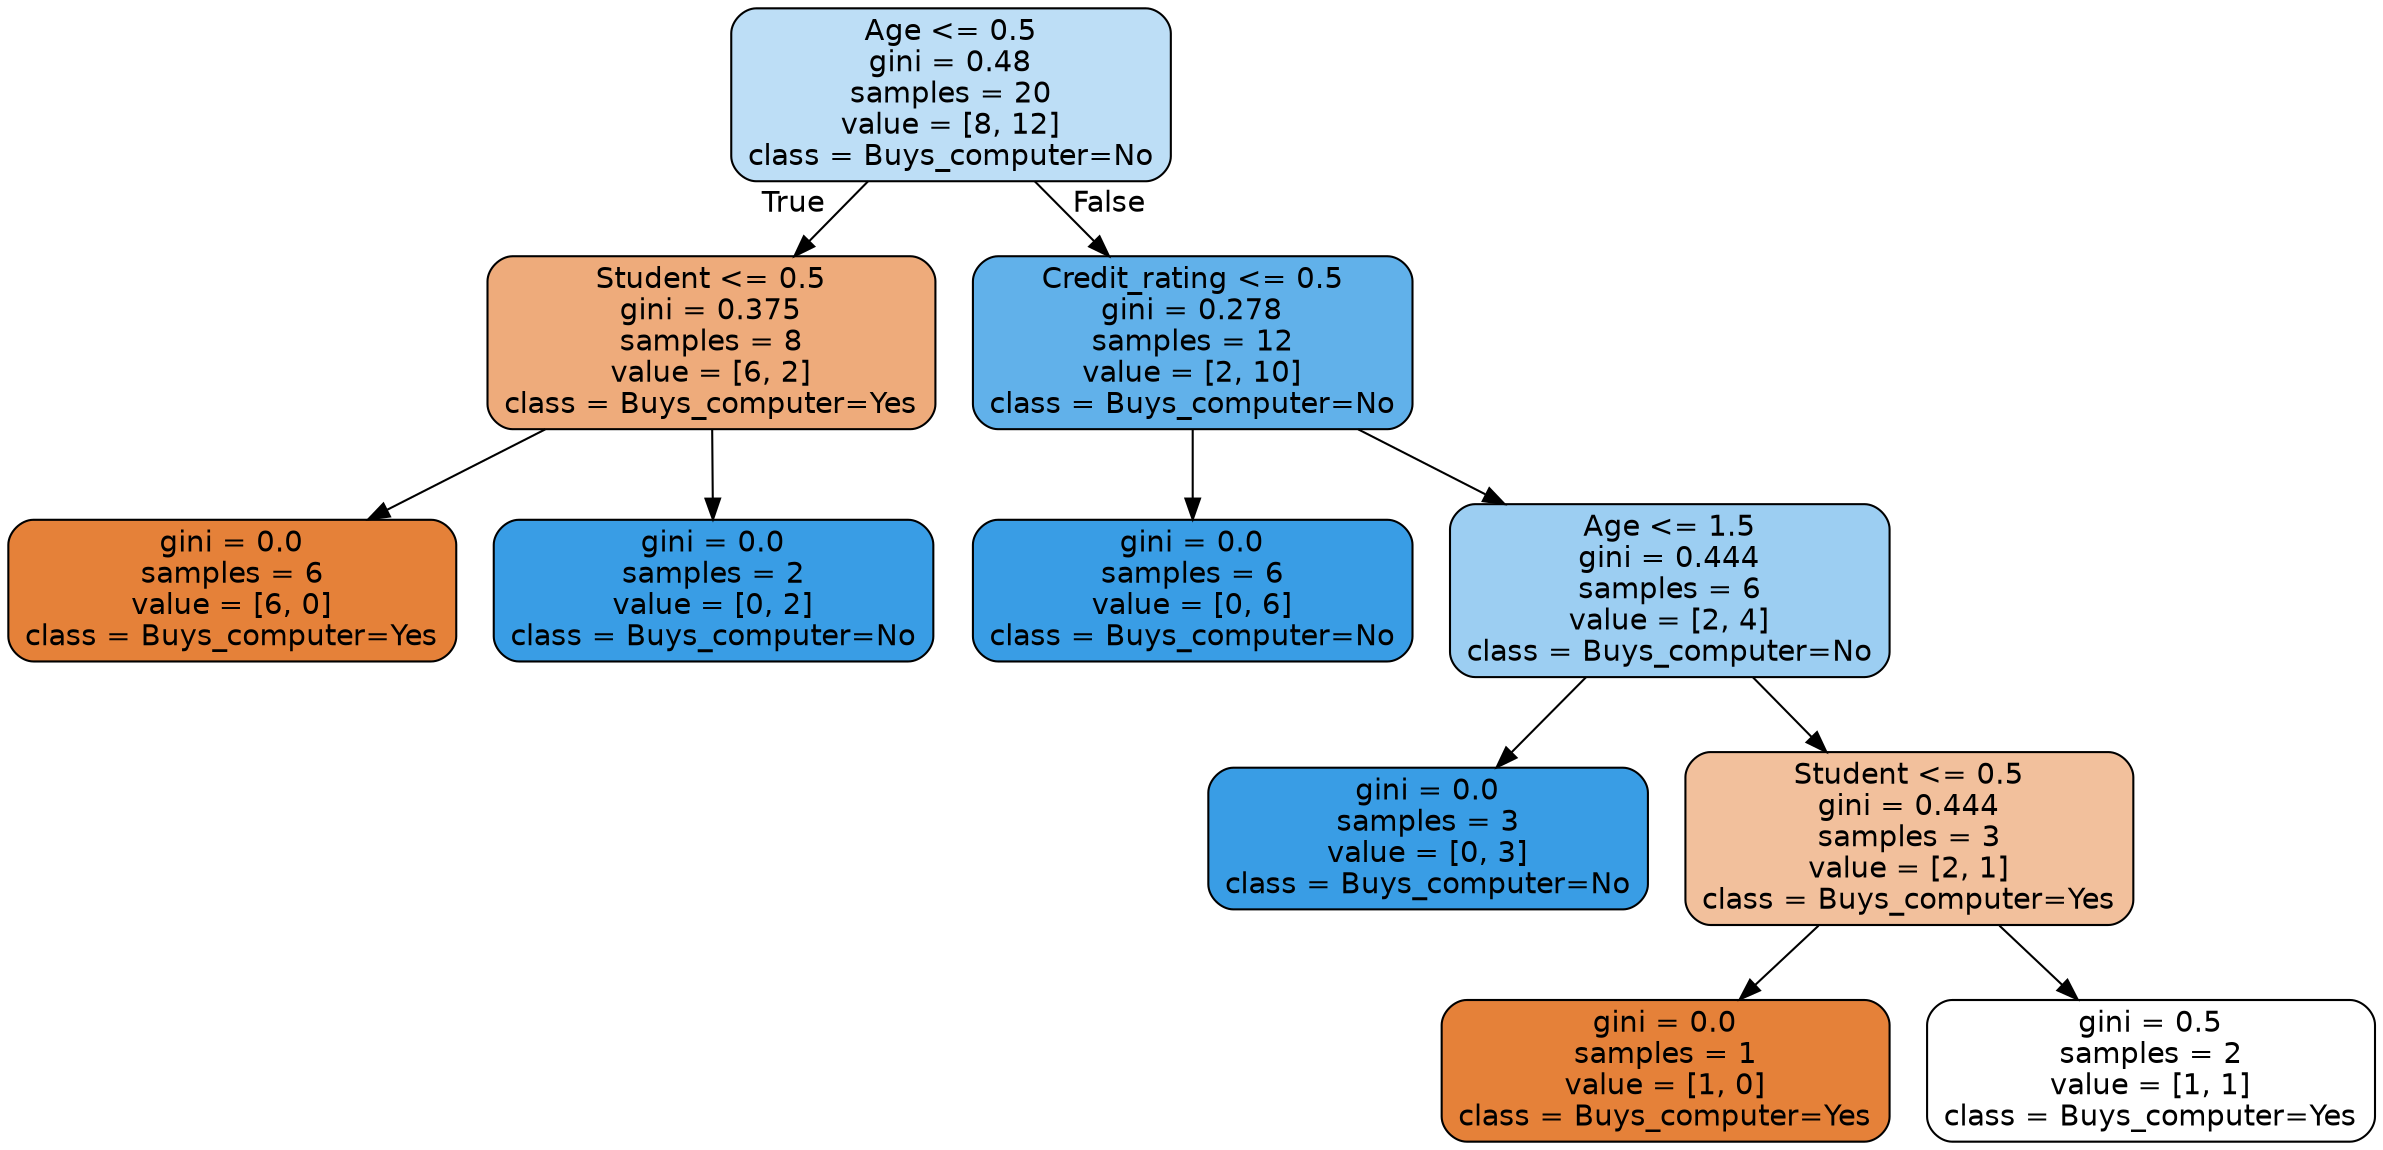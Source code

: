 digraph Tree {
node [shape=box, style="filled, rounded", color="black", fontname="helvetica"] ;
edge [fontname="helvetica"] ;
0 [label="Age <= 0.5\ngini = 0.48\nsamples = 20\nvalue = [8, 12]\nclass = Buys_computer=No", fillcolor="#bddef6"] ;
1 [label="Student <= 0.5\ngini = 0.375\nsamples = 8\nvalue = [6, 2]\nclass = Buys_computer=Yes", fillcolor="#eeab7b"] ;
0 -> 1 [labeldistance=2.5, labelangle=45, headlabel="True"] ;
2 [label="gini = 0.0\nsamples = 6\nvalue = [6, 0]\nclass = Buys_computer=Yes", fillcolor="#e58139"] ;
1 -> 2 ;
3 [label="gini = 0.0\nsamples = 2\nvalue = [0, 2]\nclass = Buys_computer=No", fillcolor="#399de5"] ;
1 -> 3 ;
4 [label="Credit_rating <= 0.5\ngini = 0.278\nsamples = 12\nvalue = [2, 10]\nclass = Buys_computer=No", fillcolor="#61b1ea"] ;
0 -> 4 [labeldistance=2.5, labelangle=-45, headlabel="False"] ;
5 [label="gini = 0.0\nsamples = 6\nvalue = [0, 6]\nclass = Buys_computer=No", fillcolor="#399de5"] ;
4 -> 5 ;
6 [label="Age <= 1.5\ngini = 0.444\nsamples = 6\nvalue = [2, 4]\nclass = Buys_computer=No", fillcolor="#9ccef2"] ;
4 -> 6 ;
7 [label="gini = 0.0\nsamples = 3\nvalue = [0, 3]\nclass = Buys_computer=No", fillcolor="#399de5"] ;
6 -> 7 ;
8 [label="Student <= 0.5\ngini = 0.444\nsamples = 3\nvalue = [2, 1]\nclass = Buys_computer=Yes", fillcolor="#f2c09c"] ;
6 -> 8 ;
9 [label="gini = 0.0\nsamples = 1\nvalue = [1, 0]\nclass = Buys_computer=Yes", fillcolor="#e58139"] ;
8 -> 9 ;
10 [label="gini = 0.5\nsamples = 2\nvalue = [1, 1]\nclass = Buys_computer=Yes", fillcolor="#ffffff"] ;
8 -> 10 ;
}